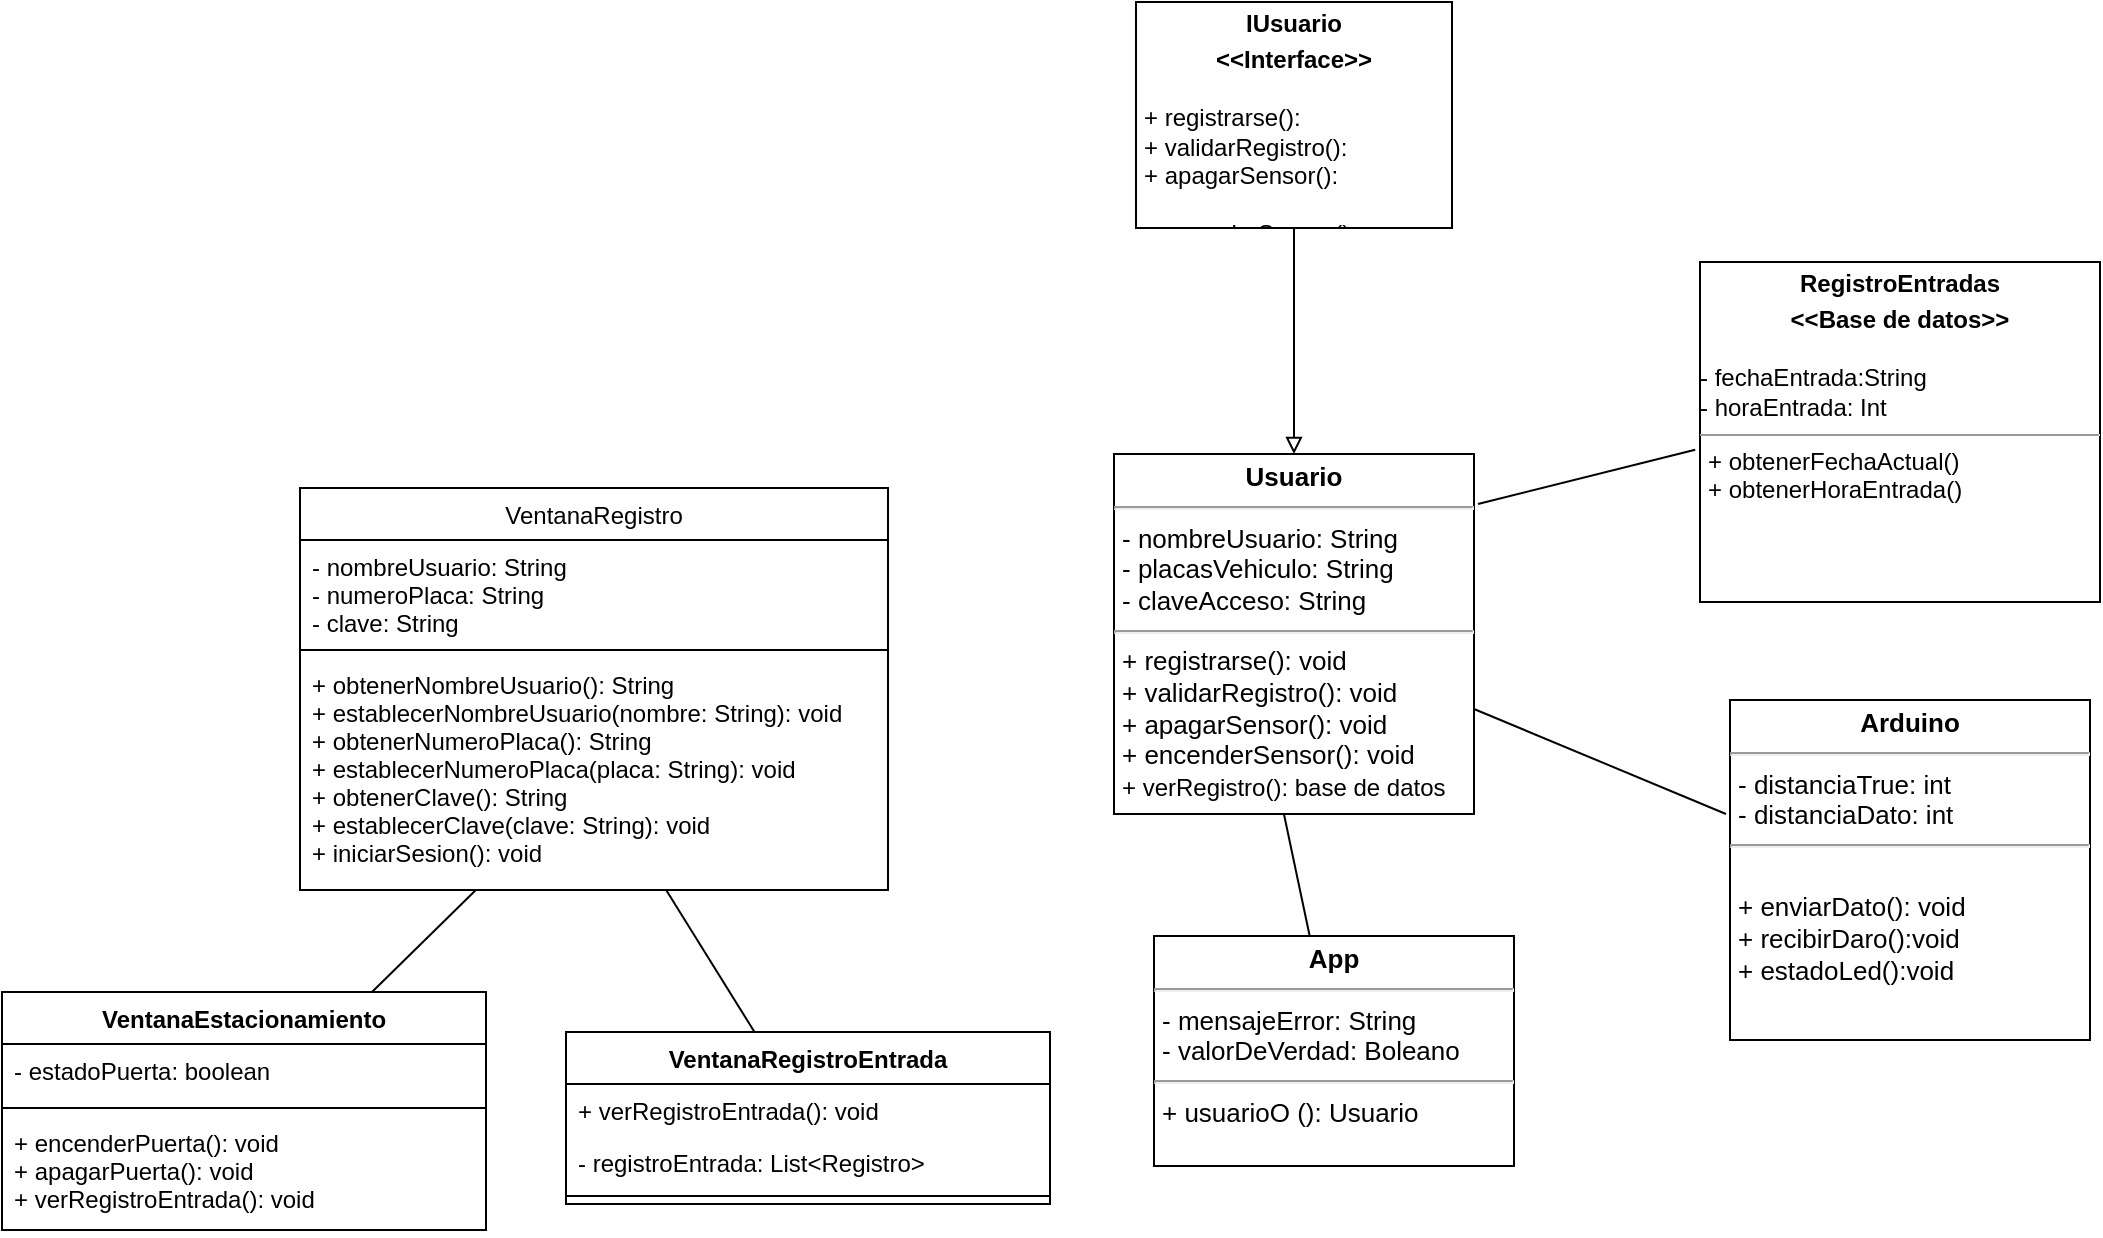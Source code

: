 <mxfile>
    <diagram id="CpMUrHeU7Qo3j5JYWF4j" name="Página-1">
        <mxGraphModel dx="944" dy="815" grid="0" gridSize="10" guides="1" tooltips="1" connect="1" arrows="1" fold="1" page="1" pageScale="1" pageWidth="2339" pageHeight="3300" math="0" shadow="0">
            <root>
                <mxCell id="0"/>
                <mxCell id="1" parent="0"/>
                <mxCell id="8" value="&lt;p style=&quot;margin: 4px 0px 0px; text-align: center; font-size: 13px;&quot;&gt;&lt;b&gt;Usuario&lt;/b&gt;&lt;/p&gt;&lt;hr style=&quot;font-size: 13px;&quot;&gt;&lt;p style=&quot;margin: 0px 0px 0px 4px; font-size: 13px;&quot;&gt;- nombreUsuario: String&lt;/p&gt;&lt;p style=&quot;margin: 0px 0px 0px 4px; font-size: 13px;&quot;&gt;- placasVehiculo: String&lt;/p&gt;&lt;p style=&quot;margin: 0px 0px 0px 4px; font-size: 13px;&quot;&gt;- claveAcceso: String&lt;/p&gt;&lt;hr style=&quot;font-size: 13px;&quot;&gt;&lt;p style=&quot;margin: 0px 0px 0px 4px; font-size: 13px;&quot;&gt;+ registrarse(): void&lt;/p&gt;&lt;p style=&quot;margin: 0px 0px 0px 4px; font-size: 13px;&quot;&gt;&lt;span style=&quot;background-color: initial;&quot;&gt;+ validarRegistro(): void&lt;/span&gt;&lt;br&gt;&lt;/p&gt;&lt;p style=&quot;margin: 0px 0px 0px 4px; font-size: 13px;&quot;&gt;+ apagarSensor(): void&lt;/p&gt;&lt;p style=&quot;margin: 0px 0px 0px 4px; font-size: 13px;&quot;&gt;+ encenderSensor(): void&lt;/p&gt;&lt;p style=&quot;margin: 0px 0px 0px 4px; font-size: 13px;&quot;&gt;&lt;span style=&quot;font-size: 12px;&quot;&gt;+ verRegistro(): base de datos&lt;/span&gt;&lt;br&gt;&lt;/p&gt;&lt;p style=&quot;margin: 0px 0px 0px 4px; font-size: 13px;&quot;&gt;&lt;br&gt;&lt;/p&gt;&lt;p style=&quot;margin: 0px 0px 0px 4px; font-size: 13px;&quot;&gt;&lt;br&gt;&lt;/p&gt;" style="verticalAlign=top;align=left;overflow=fill;fontSize=13;fontFamily=Helvetica;html=1;" parent="1" vertex="1">
                    <mxGeometry x="658" y="333" width="180" height="180" as="geometry"/>
                </mxCell>
                <mxCell id="21" value="&lt;p style=&quot;margin:0px;margin-top:4px;text-align:center;&quot;&gt;&lt;b&gt;RegistroEntradas&lt;/b&gt;&lt;/p&gt;&lt;p style=&quot;margin:0px;margin-top:4px;text-align:center;&quot;&gt;&lt;b&gt;&amp;lt;&amp;lt;Base de datos&amp;gt;&amp;gt;&lt;/b&gt;&lt;/p&gt;&lt;p style=&quot;margin:0px;margin-left:4px;&quot;&gt;&lt;br&gt;&lt;/p&gt;- fechaEntrada:String&lt;br style=&quot;padding: 0px; margin: 0px;&quot;&gt;- horaEntrada: Int&lt;br&gt;&lt;hr size=&quot;1&quot;&gt;&lt;p style=&quot;margin:0px;margin-left:4px;&quot;&gt;+ obtenerFechaActual()&lt;/p&gt;&lt;p style=&quot;margin:0px;margin-left:4px;&quot;&gt;+ obtenerHoraEntrada()&lt;/p&gt;&lt;p style=&quot;margin:0px;margin-left:4px;&quot;&gt;&lt;br&gt;&lt;/p&gt;&lt;p style=&quot;margin:0px;margin-left:4px;&quot;&gt;&lt;br&gt;&lt;/p&gt;" style="verticalAlign=top;align=left;overflow=fill;fontSize=12;fontFamily=Helvetica;html=1;" parent="1" vertex="1">
                    <mxGeometry x="951" y="237" width="200" height="170" as="geometry"/>
                </mxCell>
                <mxCell id="24" value="&lt;p style=&quot;margin: 4px 0px 0px; text-align: center; font-size: 13px;&quot;&gt;&lt;b&gt;Arduino&lt;/b&gt;&lt;/p&gt;&lt;hr style=&quot;font-size: 13px;&quot;&gt;&lt;p style=&quot;margin: 0px 0px 0px 4px; font-size: 13px;&quot;&gt;- distanciaTrue: int&lt;/p&gt;&lt;p style=&quot;margin: 0px 0px 0px 4px; font-size: 13px;&quot;&gt;- distanciaDato: int&lt;/p&gt;&lt;hr style=&quot;font-size: 13px;&quot;&gt;&lt;p style=&quot;margin: 0px 0px 0px 4px; font-size: 13px;&quot;&gt;&amp;nbsp;&lt;/p&gt;&lt;p style=&quot;margin: 0px 0px 0px 4px; font-size: 13px;&quot;&gt;+ enviarDato(): void&lt;/p&gt;&lt;p style=&quot;margin: 0px 0px 0px 4px; font-size: 13px;&quot;&gt;+ recibirDaro():void&lt;/p&gt;&lt;p style=&quot;margin: 0px 0px 0px 4px; font-size: 13px;&quot;&gt;+ estadoLed():void&lt;/p&gt;&lt;p style=&quot;margin: 0px 0px 0px 4px; font-size: 13px;&quot;&gt;&lt;br&gt;&lt;/p&gt;&lt;p style=&quot;margin: 0px 0px 0px 4px; font-size: 13px;&quot;&gt;&lt;br&gt;&lt;/p&gt;" style="verticalAlign=top;align=left;overflow=fill;fontSize=13;fontFamily=Helvetica;html=1;" parent="1" vertex="1">
                    <mxGeometry x="966" y="456" width="180" height="170" as="geometry"/>
                </mxCell>
                <mxCell id="25" value="&lt;p style=&quot;margin: 4px 0px 0px; text-align: center; font-size: 13px;&quot;&gt;&lt;b&gt;App&lt;/b&gt;&lt;/p&gt;&lt;hr style=&quot;font-size: 13px;&quot;&gt;&lt;p style=&quot;margin: 0px 0px 0px 4px; font-size: 13px;&quot;&gt;- mensajeError: String&lt;/p&gt;&lt;p style=&quot;margin: 0px 0px 0px 4px; font-size: 13px;&quot;&gt;- valorDeVerdad: Boleano&lt;/p&gt;&lt;hr style=&quot;font-size: 13px;&quot;&gt;&lt;p style=&quot;margin: 0px 0px 0px 4px; font-size: 13px;&quot;&gt;+ usuarioO (): Usuario&lt;/p&gt;&lt;br&gt;&lt;p style=&quot;margin: 0px 0px 0px 4px; font-size: 13px;&quot;&gt;&lt;br&gt;&lt;/p&gt;" style="verticalAlign=top;align=left;overflow=fill;fontSize=13;fontFamily=Helvetica;html=1;" parent="1" vertex="1">
                    <mxGeometry x="678" y="574" width="180" height="115" as="geometry"/>
                </mxCell>
                <mxCell id="26" value="" style="endArrow=none;startArrow=none;endFill=0;startFill=0;html=1;fontSize=13;exitX=0.472;exitY=1;exitDx=0;exitDy=0;exitPerimeter=0;" parent="1" source="8" edge="1" target="25">
                    <mxGeometry width="160" relative="1" as="geometry">
                        <mxPoint x="748" y="525.5" as="sourcePoint"/>
                        <mxPoint x="745" y="572" as="targetPoint"/>
                    </mxGeometry>
                </mxCell>
                <mxCell id="28" value="&lt;p style=&quot;margin:0px;margin-top:4px;text-align:center;&quot;&gt;&lt;b&gt;IUsuario&lt;/b&gt;&lt;/p&gt;&lt;p style=&quot;margin:0px;margin-top:4px;text-align:center;&quot;&gt;&lt;b&gt;&amp;lt;&amp;lt;Interface&amp;gt;&amp;gt;&lt;/b&gt;&lt;/p&gt;&lt;p style=&quot;margin:0px;margin-left:4px;&quot;&gt;&lt;/p&gt;&lt;br style=&quot;padding: 0px; margin: 0px;&quot;&gt;&lt;p style=&quot;margin:0px;margin-left:4px;&quot;&gt;+ registrarse():&amp;nbsp;&lt;/p&gt;&lt;p style=&quot;margin:0px;margin-left:4px;&quot;&gt;+ validarRegistro():&lt;/p&gt;&lt;p style=&quot;margin:0px;margin-left:4px;&quot;&gt;+ apagarSensor():&lt;/p&gt;&lt;p style=&quot;margin:0px;margin-left:4px;&quot;&gt;&lt;br&gt;&lt;/p&gt;&lt;p style=&quot;margin:0px;margin-left:4px;&quot;&gt;+encenderSensor():&lt;/p&gt;&lt;p style=&quot;margin:0px;margin-left:4px;&quot;&gt;&lt;br&gt;&lt;/p&gt;" style="verticalAlign=top;align=left;overflow=fill;fontSize=12;fontFamily=Helvetica;html=1;" parent="1" vertex="1">
                    <mxGeometry x="669" y="107" width="158" height="113" as="geometry"/>
                </mxCell>
                <mxCell id="29" value="" style="endArrow=block;startArrow=none;endFill=0;startFill=0;html=1;fontSize=13;entryX=0.5;entryY=0;entryDx=0;entryDy=0;exitX=0.5;exitY=1;exitDx=0;exitDy=0;" parent="1" source="28" target="8" edge="1">
                    <mxGeometry width="160" relative="1" as="geometry">
                        <mxPoint x="748" y="232" as="sourcePoint"/>
                        <mxPoint x="1044" y="657" as="targetPoint"/>
                    </mxGeometry>
                </mxCell>
                <mxCell id="39" value="" style="endArrow=none;startArrow=none;endFill=0;startFill=0;html=1;fontSize=13;exitX=-0.012;exitY=0.552;exitDx=0;exitDy=0;exitPerimeter=0;" parent="1" source="21" edge="1">
                    <mxGeometry width="160" relative="1" as="geometry">
                        <mxPoint x="752.96" y="523" as="sourcePoint"/>
                        <mxPoint x="840" y="358" as="targetPoint"/>
                    </mxGeometry>
                </mxCell>
                <mxCell id="40" value="" style="endArrow=none;startArrow=none;endFill=0;startFill=0;html=1;fontSize=13;" parent="1" target="8" edge="1">
                    <mxGeometry width="160" relative="1" as="geometry">
                        <mxPoint x="964" y="513" as="sourcePoint"/>
                        <mxPoint x="850" y="368" as="targetPoint"/>
                    </mxGeometry>
                </mxCell>
                <mxCell id="41" value="VentanaRegistro" style="swimlane;fontStyle=0;align=center;verticalAlign=top;childLayout=stackLayout;horizontal=1;startSize=26;horizontalStack=0;resizeParent=1;resizeParentMax=0;resizeLast=0;collapsible=1;marginBottom=0;" vertex="1" parent="1">
                    <mxGeometry x="251" y="350" width="294" height="201" as="geometry"/>
                </mxCell>
                <mxCell id="42" value="- nombreUsuario: String&#10;- numeroPlaca: String&#10;- clave: String " style="text;strokeColor=none;fillColor=none;align=left;verticalAlign=top;spacingLeft=4;spacingRight=4;overflow=hidden;rotatable=0;points=[[0,0.5],[1,0.5]];portConstraint=eastwest;" vertex="1" parent="41">
                    <mxGeometry y="26" width="294" height="51" as="geometry"/>
                </mxCell>
                <mxCell id="43" value="" style="line;strokeWidth=1;fillColor=none;align=left;verticalAlign=middle;spacingTop=-1;spacingLeft=3;spacingRight=3;rotatable=0;labelPosition=right;points=[];portConstraint=eastwest;strokeColor=inherit;" vertex="1" parent="41">
                    <mxGeometry y="77" width="294" height="8" as="geometry"/>
                </mxCell>
                <mxCell id="44" value="+ obtenerNombreUsuario(): String&#10;+ establecerNombreUsuario(nombre: String): void&#10;+ obtenerNumeroPlaca(): String&#10;+ establecerNumeroPlaca(placa: String): void&#10;+ obtenerClave(): String&#10;+ establecerClave(clave: String): void &#10;+ iniciarSesion(): void&#10;&#10;" style="text;strokeColor=none;fillColor=none;align=left;verticalAlign=top;spacingLeft=4;spacingRight=4;overflow=hidden;rotatable=0;points=[[0,0.5],[1,0.5]];portConstraint=eastwest;" vertex="1" parent="41">
                    <mxGeometry y="85" width="294" height="116" as="geometry"/>
                </mxCell>
                <mxCell id="45" value="VentanaEstacionamiento" style="swimlane;fontStyle=1;align=center;verticalAlign=top;childLayout=stackLayout;horizontal=1;startSize=26;horizontalStack=0;resizeParent=1;resizeParentMax=0;resizeLast=0;collapsible=1;marginBottom=0;" vertex="1" parent="1">
                    <mxGeometry x="102" y="602" width="242" height="119" as="geometry"/>
                </mxCell>
                <mxCell id="46" value="- estadoPuerta: boolean" style="text;strokeColor=none;fillColor=none;align=left;verticalAlign=top;spacingLeft=4;spacingRight=4;overflow=hidden;rotatable=0;points=[[0,0.5],[1,0.5]];portConstraint=eastwest;" vertex="1" parent="45">
                    <mxGeometry y="26" width="242" height="28" as="geometry"/>
                </mxCell>
                <mxCell id="47" value="" style="line;strokeWidth=1;fillColor=none;align=left;verticalAlign=middle;spacingTop=-1;spacingLeft=3;spacingRight=3;rotatable=0;labelPosition=right;points=[];portConstraint=eastwest;strokeColor=inherit;" vertex="1" parent="45">
                    <mxGeometry y="54" width="242" height="8" as="geometry"/>
                </mxCell>
                <mxCell id="48" value="+ encenderPuerta(): void&#10;+ apagarPuerta(): void&#10;+ verRegistroEntrada(): void" style="text;strokeColor=none;fillColor=none;align=left;verticalAlign=top;spacingLeft=4;spacingRight=4;overflow=hidden;rotatable=0;points=[[0,0.5],[1,0.5]];portConstraint=eastwest;" vertex="1" parent="45">
                    <mxGeometry y="62" width="242" height="57" as="geometry"/>
                </mxCell>
                <mxCell id="49" value="VentanaRegistroEntrada" style="swimlane;fontStyle=1;align=center;verticalAlign=top;childLayout=stackLayout;horizontal=1;startSize=26;horizontalStack=0;resizeParent=1;resizeParentMax=0;resizeLast=0;collapsible=1;marginBottom=0;" vertex="1" parent="1">
                    <mxGeometry x="384" y="622" width="242" height="86" as="geometry"/>
                </mxCell>
                <mxCell id="52" value="+ verRegistroEntrada(): void" style="text;strokeColor=none;fillColor=none;align=left;verticalAlign=top;spacingLeft=4;spacingRight=4;overflow=hidden;rotatable=0;points=[[0,0.5],[1,0.5]];portConstraint=eastwest;" vertex="1" parent="49">
                    <mxGeometry y="26" width="242" height="26" as="geometry"/>
                </mxCell>
                <mxCell id="50" value="- registroEntrada: List&lt;Registro&gt;" style="text;strokeColor=none;fillColor=none;align=left;verticalAlign=top;spacingLeft=4;spacingRight=4;overflow=hidden;rotatable=0;points=[[0,0.5],[1,0.5]];portConstraint=eastwest;" vertex="1" parent="49">
                    <mxGeometry y="52" width="242" height="26" as="geometry"/>
                </mxCell>
                <mxCell id="51" value="" style="line;strokeWidth=1;fillColor=none;align=left;verticalAlign=middle;spacingTop=-1;spacingLeft=3;spacingRight=3;rotatable=0;labelPosition=right;points=[];portConstraint=eastwest;strokeColor=inherit;" vertex="1" parent="49">
                    <mxGeometry y="78" width="242" height="8" as="geometry"/>
                </mxCell>
                <mxCell id="58" value="" style="endArrow=none;startArrow=none;endFill=0;startFill=0;html=1;fontSize=13;" edge="1" parent="1" target="44">
                    <mxGeometry width="160" relative="1" as="geometry">
                        <mxPoint x="287" y="602" as="sourcePoint"/>
                        <mxPoint x="765.85" y="584" as="targetPoint"/>
                    </mxGeometry>
                </mxCell>
                <mxCell id="59" value="" style="endArrow=none;startArrow=none;endFill=0;startFill=0;html=1;fontSize=13;" edge="1" parent="1" source="49" target="44">
                    <mxGeometry width="160" relative="1" as="geometry">
                        <mxPoint x="297.41" y="612" as="sourcePoint"/>
                        <mxPoint x="345.084" y="567.96" as="targetPoint"/>
                    </mxGeometry>
                </mxCell>
            </root>
        </mxGraphModel>
    </diagram>
</mxfile>